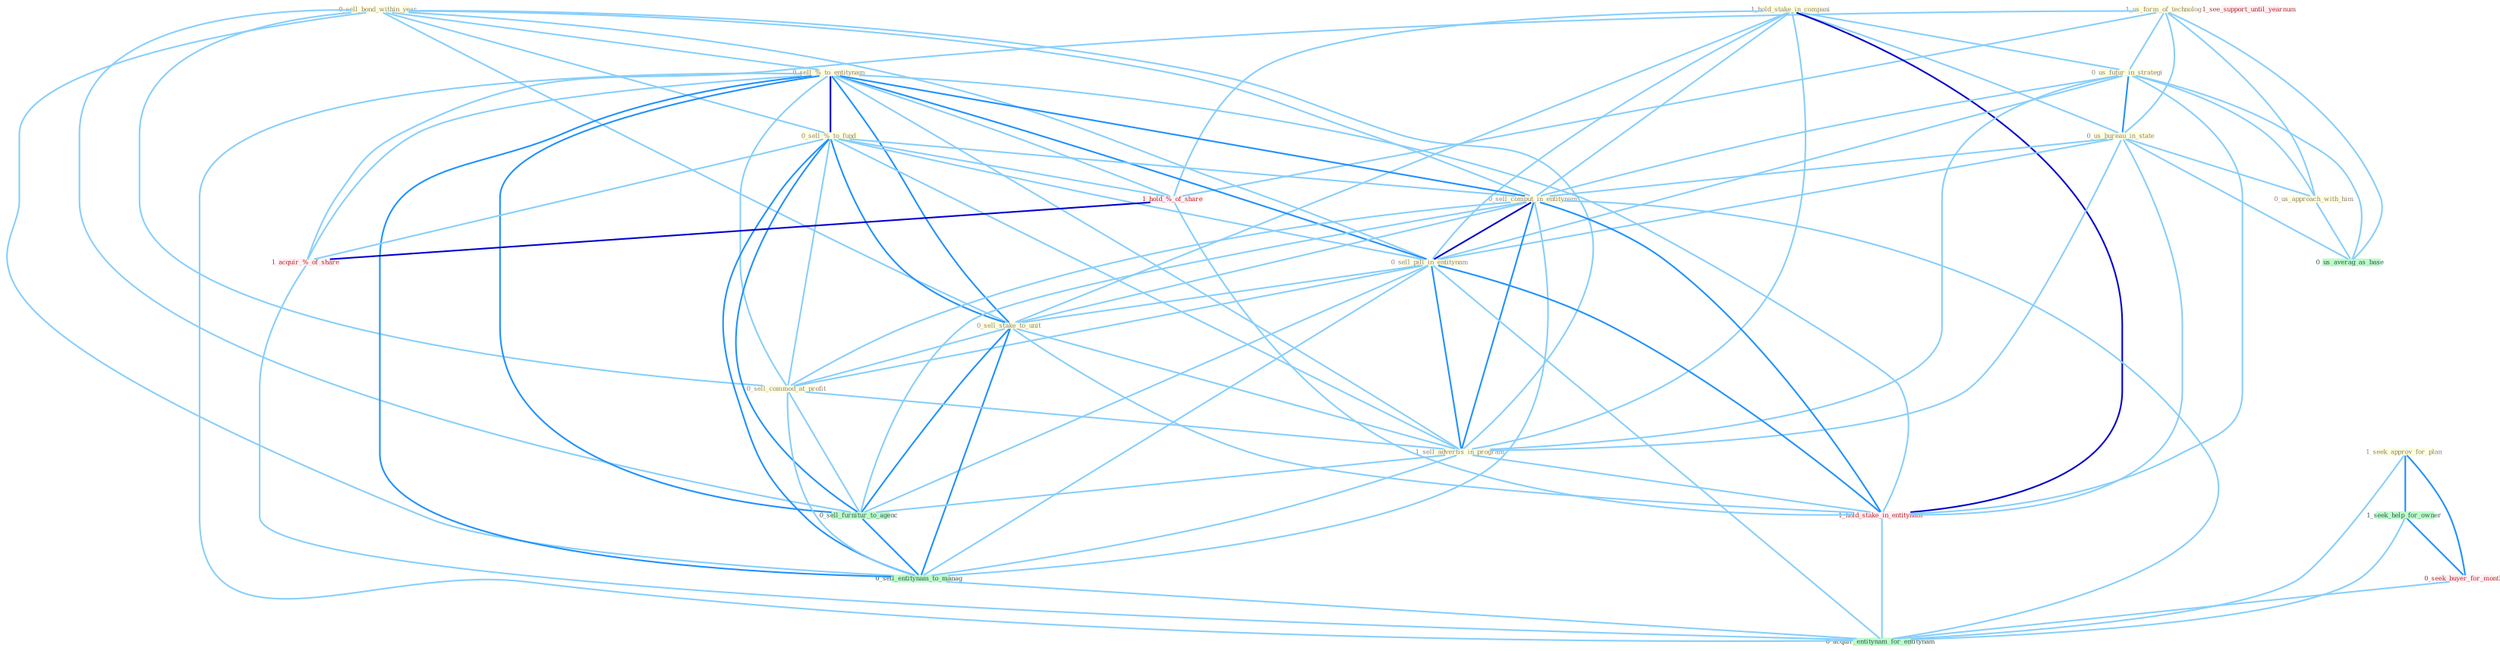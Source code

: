Graph G{ 
    node
    [shape=polygon,style=filled,width=.5,height=.06,color="#BDFCC9",fixedsize=true,fontsize=4,
    fontcolor="#2f4f4f"];
    {node
    [color="#ffffe0", fontcolor="#8b7d6b"] "0_sell_bond_within_year " "1_us_form_of_technolog " "1_hold_stake_in_compani " "0_us_futur_in_strategi " "0_sell_%_to_entitynam " "0_us_bureau_in_state " "0_sell_%_to_fund " "0_sell_comput_in_entitynam " "0_sell_pill_in_entitynam " "0_us_approach_with_him " "0_sell_stake_to_unit " "0_sell_commod_at_profit " "1_seek_approv_for_plan " "1_sell_advertis_in_program "}
{node [color="#fff0f5", fontcolor="#b22222"] "1_hold_%_of_share " "1_hold_stake_in_entitynam " "0_seek_buyer_for_month " "1_acquir_%_of_share " "1_see_support_until_yearnum "}
edge [color="#B0E2FF"];

	"0_sell_bond_within_year " -- "0_sell_%_to_entitynam " [w="1", color="#87cefa" ];
	"0_sell_bond_within_year " -- "0_sell_%_to_fund " [w="1", color="#87cefa" ];
	"0_sell_bond_within_year " -- "0_sell_comput_in_entitynam " [w="1", color="#87cefa" ];
	"0_sell_bond_within_year " -- "0_sell_pill_in_entitynam " [w="1", color="#87cefa" ];
	"0_sell_bond_within_year " -- "0_sell_stake_to_unit " [w="1", color="#87cefa" ];
	"0_sell_bond_within_year " -- "0_sell_commod_at_profit " [w="1", color="#87cefa" ];
	"0_sell_bond_within_year " -- "1_sell_advertis_in_program " [w="1", color="#87cefa" ];
	"0_sell_bond_within_year " -- "0_sell_furnitur_to_agenc " [w="1", color="#87cefa" ];
	"0_sell_bond_within_year " -- "0_sell_entitynam_to_manag " [w="1", color="#87cefa" ];
	"1_us_form_of_technolog " -- "0_us_futur_in_strategi " [w="1", color="#87cefa" ];
	"1_us_form_of_technolog " -- "0_us_bureau_in_state " [w="1", color="#87cefa" ];
	"1_us_form_of_technolog " -- "0_us_approach_with_him " [w="1", color="#87cefa" ];
	"1_us_form_of_technolog " -- "1_hold_%_of_share " [w="1", color="#87cefa" ];
	"1_us_form_of_technolog " -- "1_acquir_%_of_share " [w="1", color="#87cefa" ];
	"1_us_form_of_technolog " -- "0_us_averag_as_base " [w="1", color="#87cefa" ];
	"1_hold_stake_in_compani " -- "0_us_futur_in_strategi " [w="1", color="#87cefa" ];
	"1_hold_stake_in_compani " -- "0_us_bureau_in_state " [w="1", color="#87cefa" ];
	"1_hold_stake_in_compani " -- "0_sell_comput_in_entitynam " [w="1", color="#87cefa" ];
	"1_hold_stake_in_compani " -- "0_sell_pill_in_entitynam " [w="1", color="#87cefa" ];
	"1_hold_stake_in_compani " -- "0_sell_stake_to_unit " [w="1", color="#87cefa" ];
	"1_hold_stake_in_compani " -- "1_sell_advertis_in_program " [w="1", color="#87cefa" ];
	"1_hold_stake_in_compani " -- "1_hold_%_of_share " [w="1", color="#87cefa" ];
	"1_hold_stake_in_compani " -- "1_hold_stake_in_entitynam " [w="3", color="#0000cd" , len=0.6];
	"0_us_futur_in_strategi " -- "0_us_bureau_in_state " [w="2", color="#1e90ff" , len=0.8];
	"0_us_futur_in_strategi " -- "0_sell_comput_in_entitynam " [w="1", color="#87cefa" ];
	"0_us_futur_in_strategi " -- "0_sell_pill_in_entitynam " [w="1", color="#87cefa" ];
	"0_us_futur_in_strategi " -- "0_us_approach_with_him " [w="1", color="#87cefa" ];
	"0_us_futur_in_strategi " -- "1_sell_advertis_in_program " [w="1", color="#87cefa" ];
	"0_us_futur_in_strategi " -- "1_hold_stake_in_entitynam " [w="1", color="#87cefa" ];
	"0_us_futur_in_strategi " -- "0_us_averag_as_base " [w="1", color="#87cefa" ];
	"0_sell_%_to_entitynam " -- "0_sell_%_to_fund " [w="3", color="#0000cd" , len=0.6];
	"0_sell_%_to_entitynam " -- "0_sell_comput_in_entitynam " [w="2", color="#1e90ff" , len=0.8];
	"0_sell_%_to_entitynam " -- "0_sell_pill_in_entitynam " [w="2", color="#1e90ff" , len=0.8];
	"0_sell_%_to_entitynam " -- "0_sell_stake_to_unit " [w="2", color="#1e90ff" , len=0.8];
	"0_sell_%_to_entitynam " -- "0_sell_commod_at_profit " [w="1", color="#87cefa" ];
	"0_sell_%_to_entitynam " -- "1_sell_advertis_in_program " [w="1", color="#87cefa" ];
	"0_sell_%_to_entitynam " -- "1_hold_%_of_share " [w="1", color="#87cefa" ];
	"0_sell_%_to_entitynam " -- "1_hold_stake_in_entitynam " [w="1", color="#87cefa" ];
	"0_sell_%_to_entitynam " -- "1_acquir_%_of_share " [w="1", color="#87cefa" ];
	"0_sell_%_to_entitynam " -- "0_sell_furnitur_to_agenc " [w="2", color="#1e90ff" , len=0.8];
	"0_sell_%_to_entitynam " -- "0_sell_entitynam_to_manag " [w="2", color="#1e90ff" , len=0.8];
	"0_sell_%_to_entitynam " -- "0_acquir_entitynam_for_entitynam " [w="1", color="#87cefa" ];
	"0_us_bureau_in_state " -- "0_sell_comput_in_entitynam " [w="1", color="#87cefa" ];
	"0_us_bureau_in_state " -- "0_sell_pill_in_entitynam " [w="1", color="#87cefa" ];
	"0_us_bureau_in_state " -- "0_us_approach_with_him " [w="1", color="#87cefa" ];
	"0_us_bureau_in_state " -- "1_sell_advertis_in_program " [w="1", color="#87cefa" ];
	"0_us_bureau_in_state " -- "1_hold_stake_in_entitynam " [w="1", color="#87cefa" ];
	"0_us_bureau_in_state " -- "0_us_averag_as_base " [w="1", color="#87cefa" ];
	"0_sell_%_to_fund " -- "0_sell_comput_in_entitynam " [w="1", color="#87cefa" ];
	"0_sell_%_to_fund " -- "0_sell_pill_in_entitynam " [w="1", color="#87cefa" ];
	"0_sell_%_to_fund " -- "0_sell_stake_to_unit " [w="2", color="#1e90ff" , len=0.8];
	"0_sell_%_to_fund " -- "0_sell_commod_at_profit " [w="1", color="#87cefa" ];
	"0_sell_%_to_fund " -- "1_sell_advertis_in_program " [w="1", color="#87cefa" ];
	"0_sell_%_to_fund " -- "1_hold_%_of_share " [w="1", color="#87cefa" ];
	"0_sell_%_to_fund " -- "1_acquir_%_of_share " [w="1", color="#87cefa" ];
	"0_sell_%_to_fund " -- "0_sell_furnitur_to_agenc " [w="2", color="#1e90ff" , len=0.8];
	"0_sell_%_to_fund " -- "0_sell_entitynam_to_manag " [w="2", color="#1e90ff" , len=0.8];
	"0_sell_comput_in_entitynam " -- "0_sell_pill_in_entitynam " [w="3", color="#0000cd" , len=0.6];
	"0_sell_comput_in_entitynam " -- "0_sell_stake_to_unit " [w="1", color="#87cefa" ];
	"0_sell_comput_in_entitynam " -- "0_sell_commod_at_profit " [w="1", color="#87cefa" ];
	"0_sell_comput_in_entitynam " -- "1_sell_advertis_in_program " [w="2", color="#1e90ff" , len=0.8];
	"0_sell_comput_in_entitynam " -- "1_hold_stake_in_entitynam " [w="2", color="#1e90ff" , len=0.8];
	"0_sell_comput_in_entitynam " -- "0_sell_furnitur_to_agenc " [w="1", color="#87cefa" ];
	"0_sell_comput_in_entitynam " -- "0_sell_entitynam_to_manag " [w="1", color="#87cefa" ];
	"0_sell_comput_in_entitynam " -- "0_acquir_entitynam_for_entitynam " [w="1", color="#87cefa" ];
	"0_sell_pill_in_entitynam " -- "0_sell_stake_to_unit " [w="1", color="#87cefa" ];
	"0_sell_pill_in_entitynam " -- "0_sell_commod_at_profit " [w="1", color="#87cefa" ];
	"0_sell_pill_in_entitynam " -- "1_sell_advertis_in_program " [w="2", color="#1e90ff" , len=0.8];
	"0_sell_pill_in_entitynam " -- "1_hold_stake_in_entitynam " [w="2", color="#1e90ff" , len=0.8];
	"0_sell_pill_in_entitynam " -- "0_sell_furnitur_to_agenc " [w="1", color="#87cefa" ];
	"0_sell_pill_in_entitynam " -- "0_sell_entitynam_to_manag " [w="1", color="#87cefa" ];
	"0_sell_pill_in_entitynam " -- "0_acquir_entitynam_for_entitynam " [w="1", color="#87cefa" ];
	"0_us_approach_with_him " -- "0_us_averag_as_base " [w="1", color="#87cefa" ];
	"0_sell_stake_to_unit " -- "0_sell_commod_at_profit " [w="1", color="#87cefa" ];
	"0_sell_stake_to_unit " -- "1_sell_advertis_in_program " [w="1", color="#87cefa" ];
	"0_sell_stake_to_unit " -- "1_hold_stake_in_entitynam " [w="1", color="#87cefa" ];
	"0_sell_stake_to_unit " -- "0_sell_furnitur_to_agenc " [w="2", color="#1e90ff" , len=0.8];
	"0_sell_stake_to_unit " -- "0_sell_entitynam_to_manag " [w="2", color="#1e90ff" , len=0.8];
	"0_sell_commod_at_profit " -- "1_sell_advertis_in_program " [w="1", color="#87cefa" ];
	"0_sell_commod_at_profit " -- "0_sell_furnitur_to_agenc " [w="1", color="#87cefa" ];
	"0_sell_commod_at_profit " -- "0_sell_entitynam_to_manag " [w="1", color="#87cefa" ];
	"1_seek_approv_for_plan " -- "1_seek_help_for_owner " [w="2", color="#1e90ff" , len=0.8];
	"1_seek_approv_for_plan " -- "0_seek_buyer_for_month " [w="2", color="#1e90ff" , len=0.8];
	"1_seek_approv_for_plan " -- "0_acquir_entitynam_for_entitynam " [w="1", color="#87cefa" ];
	"1_sell_advertis_in_program " -- "1_hold_stake_in_entitynam " [w="1", color="#87cefa" ];
	"1_sell_advertis_in_program " -- "0_sell_furnitur_to_agenc " [w="1", color="#87cefa" ];
	"1_sell_advertis_in_program " -- "0_sell_entitynam_to_manag " [w="1", color="#87cefa" ];
	"1_hold_%_of_share " -- "1_hold_stake_in_entitynam " [w="1", color="#87cefa" ];
	"1_hold_%_of_share " -- "1_acquir_%_of_share " [w="3", color="#0000cd" , len=0.6];
	"1_hold_stake_in_entitynam " -- "0_acquir_entitynam_for_entitynam " [w="1", color="#87cefa" ];
	"1_seek_help_for_owner " -- "0_seek_buyer_for_month " [w="2", color="#1e90ff" , len=0.8];
	"1_seek_help_for_owner " -- "0_acquir_entitynam_for_entitynam " [w="1", color="#87cefa" ];
	"0_seek_buyer_for_month " -- "0_acquir_entitynam_for_entitynam " [w="1", color="#87cefa" ];
	"1_acquir_%_of_share " -- "0_acquir_entitynam_for_entitynam " [w="1", color="#87cefa" ];
	"0_sell_furnitur_to_agenc " -- "0_sell_entitynam_to_manag " [w="2", color="#1e90ff" , len=0.8];
	"0_sell_entitynam_to_manag " -- "0_acquir_entitynam_for_entitynam " [w="1", color="#87cefa" ];
}